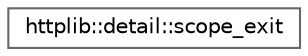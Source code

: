 digraph "Graphical Class Hierarchy"
{
 // LATEX_PDF_SIZE
  bgcolor="transparent";
  edge [fontname=Helvetica,fontsize=10,labelfontname=Helvetica,labelfontsize=10];
  node [fontname=Helvetica,fontsize=10,shape=box,height=0.2,width=0.4];
  rankdir="LR";
  Node0 [id="Node000000",label="httplib::detail::scope_exit",height=0.2,width=0.4,color="grey40", fillcolor="white", style="filled",URL="$structhttplib_1_1detail_1_1scope__exit.html",tooltip=" "];
}

